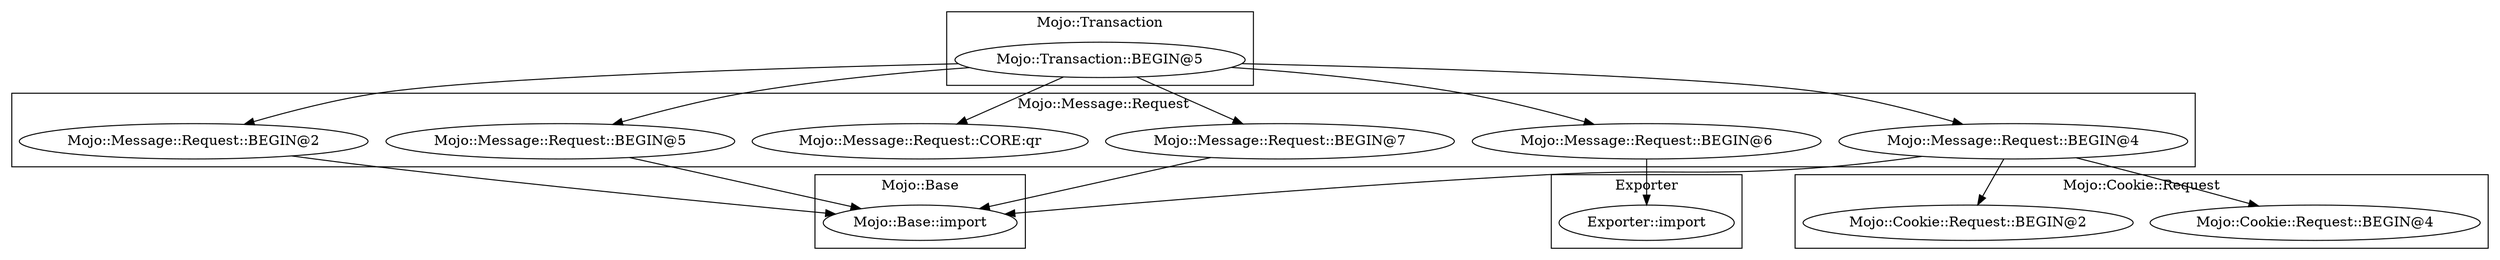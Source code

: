 digraph {
graph [overlap=false]
subgraph cluster_Mojo_Cookie_Request {
	label="Mojo::Cookie::Request";
	"Mojo::Cookie::Request::BEGIN@4";
	"Mojo::Cookie::Request::BEGIN@2";
}
subgraph cluster_Mojo_Message_Request {
	label="Mojo::Message::Request";
	"Mojo::Message::Request::BEGIN@5";
	"Mojo::Message::Request::BEGIN@6";
	"Mojo::Message::Request::BEGIN@7";
	"Mojo::Message::Request::CORE:qr";
	"Mojo::Message::Request::BEGIN@4";
	"Mojo::Message::Request::BEGIN@2";
}
subgraph cluster_Mojo_Transaction {
	label="Mojo::Transaction";
	"Mojo::Transaction::BEGIN@5";
}
subgraph cluster_Exporter {
	label="Exporter";
	"Exporter::import";
}
subgraph cluster_Mojo_Base {
	label="Mojo::Base";
	"Mojo::Base::import";
}
"Mojo::Transaction::BEGIN@5" -> "Mojo::Message::Request::BEGIN@7";
"Mojo::Message::Request::BEGIN@6" -> "Exporter::import";
"Mojo::Message::Request::BEGIN@4" -> "Mojo::Cookie::Request::BEGIN@2";
"Mojo::Transaction::BEGIN@5" -> "Mojo::Message::Request::BEGIN@2";
"Mojo::Transaction::BEGIN@5" -> "Mojo::Message::Request::BEGIN@4";
"Mojo::Transaction::BEGIN@5" -> "Mojo::Message::Request::BEGIN@6";
"Mojo::Message::Request::BEGIN@7" -> "Mojo::Base::import";
"Mojo::Message::Request::BEGIN@2" -> "Mojo::Base::import";
"Mojo::Message::Request::BEGIN@4" -> "Mojo::Base::import";
"Mojo::Message::Request::BEGIN@5" -> "Mojo::Base::import";
"Mojo::Transaction::BEGIN@5" -> "Mojo::Message::Request::BEGIN@5";
"Mojo::Transaction::BEGIN@5" -> "Mojo::Message::Request::CORE:qr";
"Mojo::Message::Request::BEGIN@4" -> "Mojo::Cookie::Request::BEGIN@4";
}
